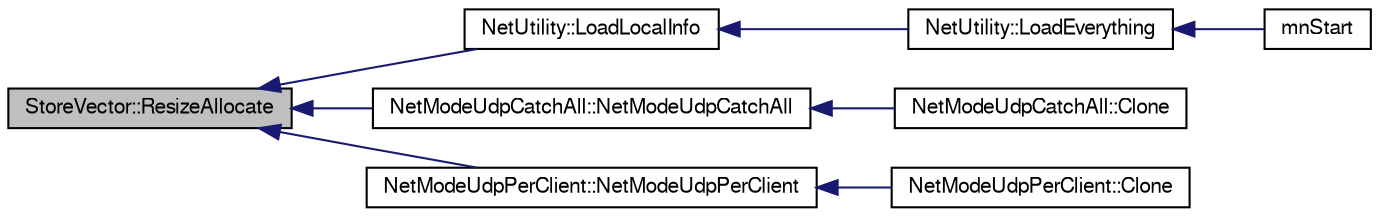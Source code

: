 digraph G
{
  edge [fontname="FreeSans",fontsize="10",labelfontname="FreeSans",labelfontsize="10"];
  node [fontname="FreeSans",fontsize="10",shape=record];
  rankdir=LR;
  Node1 [label="StoreVector::ResizeAllocate",height=0.2,width=0.4,color="black", fillcolor="grey75", style="filled" fontcolor="black"];
  Node1 -> Node2 [dir=back,color="midnightblue",fontsize="10",style="solid",fontname="FreeSans"];
  Node2 [label="NetUtility::LoadLocalInfo",height=0.2,width=0.4,color="black", fillcolor="white", style="filled",URL="$class_net_utility.html#a4a35e8694ff38e90f3b84c81ac108300"];
  Node2 -> Node3 [dir=back,color="midnightblue",fontsize="10",style="solid",fontname="FreeSans"];
  Node3 [label="NetUtility::LoadEverything",height=0.2,width=0.4,color="black", fillcolor="white", style="filled",URL="$class_net_utility.html#a0e67f2b38e5dd236c597eb6b1a51a39e"];
  Node3 -> Node4 [dir=back,color="midnightblue",fontsize="10",style="solid",fontname="FreeSans"];
  Node4 [label="mnStart",height=0.2,width=0.4,color="black", fillcolor="white", style="filled",URL="$group__proc_commands.html#gac6c722451c4ba1f4077414b1fb80aaeb"];
  Node1 -> Node5 [dir=back,color="midnightblue",fontsize="10",style="solid",fontname="FreeSans"];
  Node5 [label="NetModeUdpCatchAll::NetModeUdpCatchAll",height=0.2,width=0.4,color="black", fillcolor="white", style="filled",URL="$class_net_mode_udp_catch_all.html#a9931877b6d191a2876232edd36c2fc50"];
  Node5 -> Node6 [dir=back,color="midnightblue",fontsize="10",style="solid",fontname="FreeSans"];
  Node6 [label="NetModeUdpCatchAll::Clone",height=0.2,width=0.4,color="black", fillcolor="white", style="filled",URL="$class_net_mode_udp_catch_all.html#a6ab3fa975dd909cc49ce378436343d8b"];
  Node1 -> Node7 [dir=back,color="midnightblue",fontsize="10",style="solid",fontname="FreeSans"];
  Node7 [label="NetModeUdpPerClient::NetModeUdpPerClient",height=0.2,width=0.4,color="black", fillcolor="white", style="filled",URL="$class_net_mode_udp_per_client.html#af40eac2bfbb55735a42ee6c33b7c894a"];
  Node7 -> Node8 [dir=back,color="midnightblue",fontsize="10",style="solid",fontname="FreeSans"];
  Node8 [label="NetModeUdpPerClient::Clone",height=0.2,width=0.4,color="black", fillcolor="white", style="filled",URL="$class_net_mode_udp_per_client.html#a41f1ee8314171e36a91e17d9e24420ae"];
}
